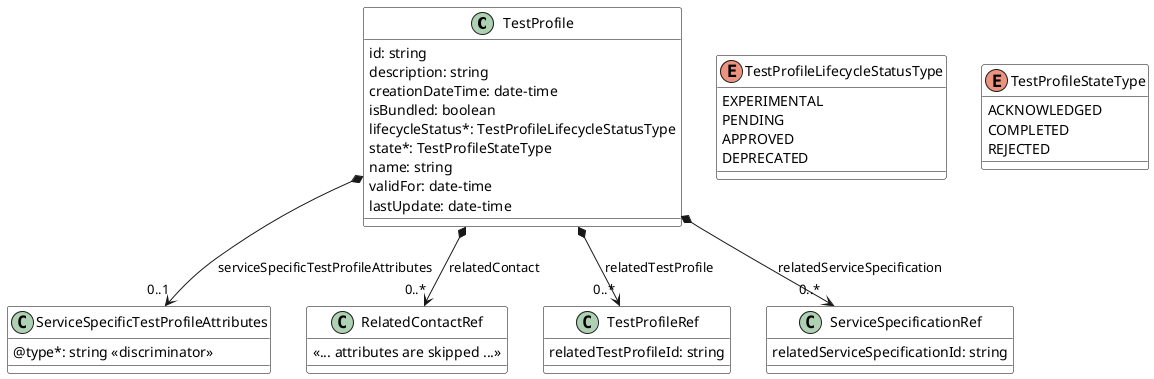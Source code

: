@startuml TestProfileClass
skinparam {
    ClassBackgroundColor White
    ClassBorderColor Black
    ClassBorderColor<<ServicePayloadSpecificAttributes>> FireBrick
    ClassBorderColor<<ResultPayload>> FireBrick
}
set namespaceSeparator none

class TestProfile {

    id: string 
    description: string
    creationDateTime: date-time
    isBundled: boolean
    lifecycleStatus*: TestProfileLifecycleStatusType
    state*: TestProfileStateType
    name: string
    validFor: date-time
    lastUpdate: date-time
}

class ServiceSpecificTestProfileAttributes {
    @type*: string <<discriminator>>
}

class RelatedContactRef {
    <<... attributes are skipped ...>>
}

class TestProfileRef {
    relatedTestProfileId: string
}

class ServiceSpecificationRef {
        relatedServiceSpecificationId: string
}
enum TestProfileLifecycleStatusType {
    EXPERIMENTAL
    PENDING
    APPROVED
    DEPRECATED
}

enum TestProfileStateType {
    ACKNOWLEDGED
    COMPLETED
    REJECTED
}

TestProfile *-->"0..1" ServiceSpecificTestProfileAttributes : serviceSpecificTestProfileAttributes
TestProfile *-->"0..*" TestProfileRef : relatedTestProfile
TestProfile *-->"0..*" ServiceSpecificationRef : relatedServiceSpecification
TestProfile *-->"0..*" RelatedContactRef : relatedContact
